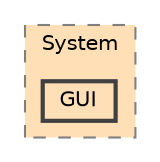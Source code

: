 digraph "R-Type/Engine/ECS/System/GUI"
{
 // LATEX_PDF_SIZE
  bgcolor="transparent";
  edge [fontname=Helvetica,fontsize=10,labelfontname=Helvetica,labelfontsize=10];
  node [fontname=Helvetica,fontsize=10,shape=box,height=0.2,width=0.4];
  compound=true
  subgraph clusterdir_628ac78da6848c9bc4923d1396a2f9cb {
    graph [ bgcolor="#ffe0b6", pencolor="grey50", label="System", fontname=Helvetica,fontsize=10 style="filled,dashed", URL="dir_628ac78da6848c9bc4923d1396a2f9cb.html",tooltip=""]
  dir_5cc5b4e1636b2d0b46f7d4e5af688aba [label="GUI", fillcolor="#ffe0b6", color="grey25", style="filled,bold", URL="dir_5cc5b4e1636b2d0b46f7d4e5af688aba.html",tooltip=""];
  }
}
